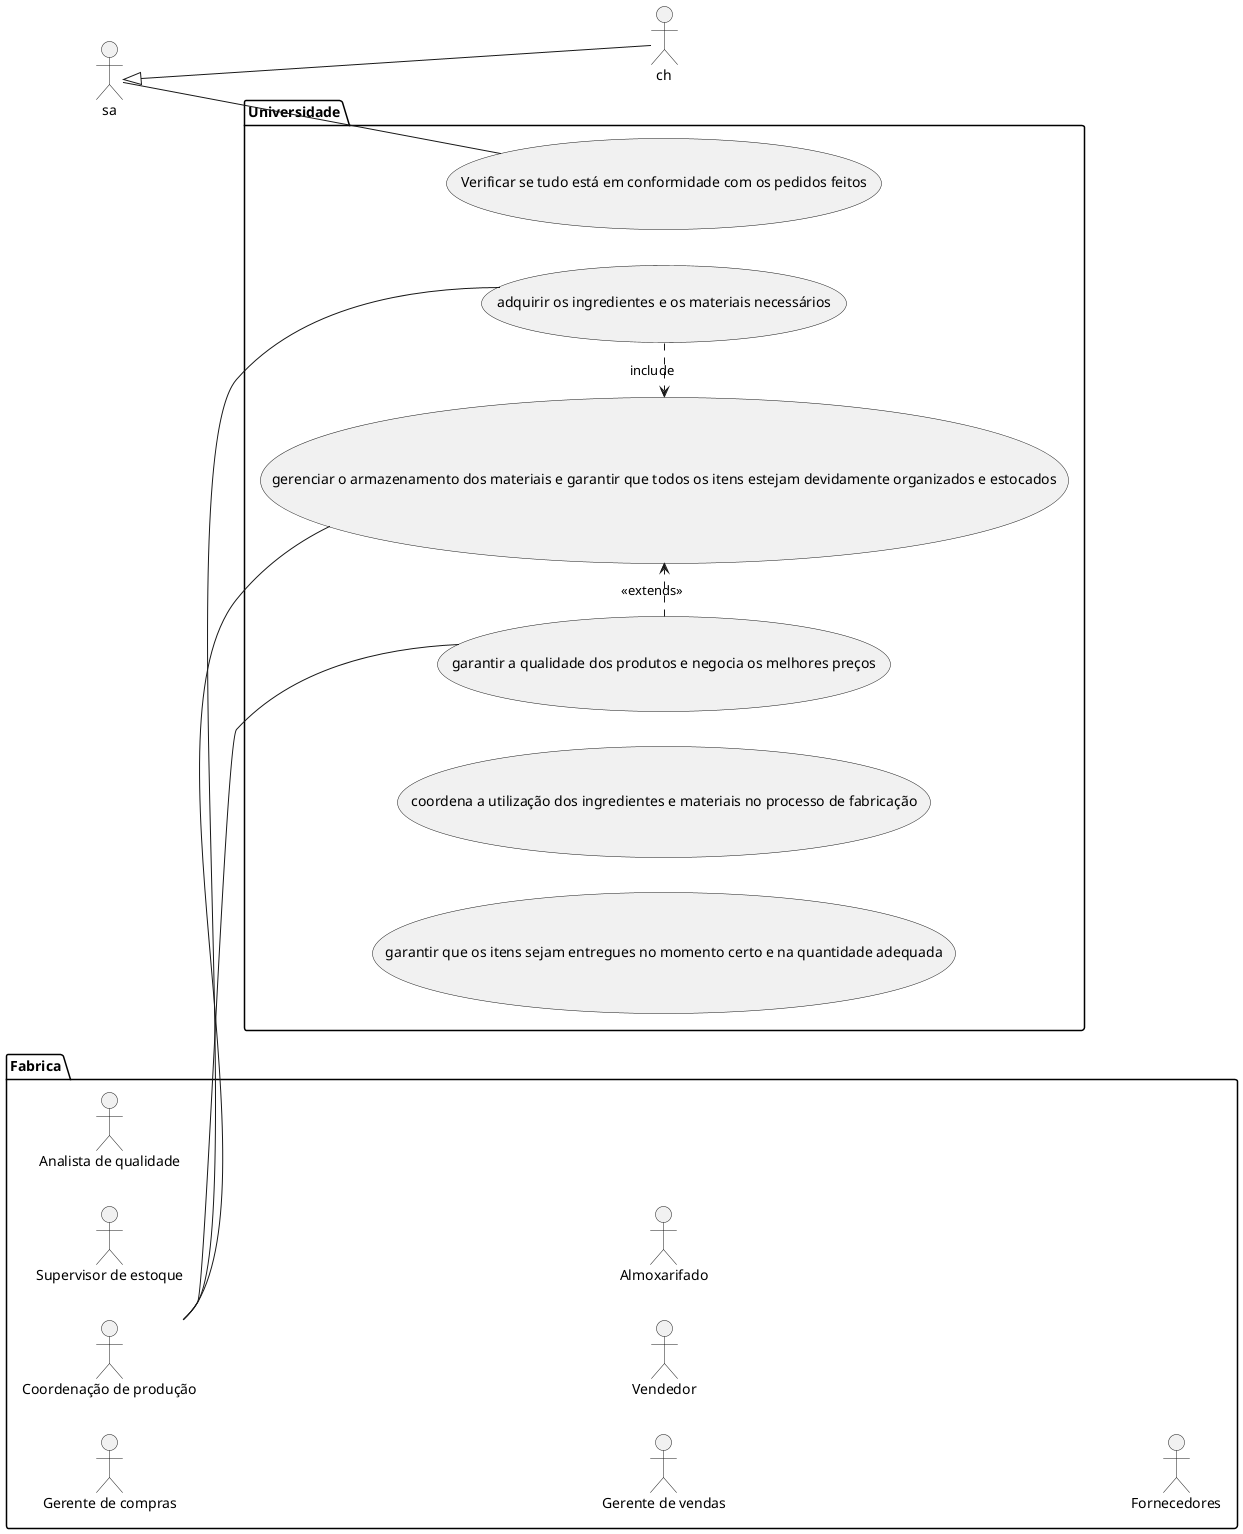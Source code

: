 @startuml Delicias_Gourmet
left to right direction
package Fabrica {
  actor "Gerente de compras" as a
  actor "Supervisor de estoque" as b
  actor "Coordenação de produção" as c
  actor "Analista de qualidade" as d
  actor "Gerente de vendas" as f
  actor "Vendedor" as e
  actor "Almoxarifado" as g
  actor "Fornecedores" as h

}
package Universidade {
  usecase "adquirir os ingredientes e os materiais necessários" as UC1
  usecase "gerenciar o armazenamento dos materiais e garantir que todos os itens estejam devidamente organizados e estocados" as UC2
  usecase "garantir a qualidade dos produtos e negocia os melhores preços" as UC3
  usecase "Verificar se tudo está em conformidade com os pedidos feitos" as UC4
  usecase "coordena a utilização dos ingredientes e materiais no processo de fabricação"
  usecase "garantir que os itens sejam entregues no momento certo e na quantidade adequada"

  (UC1) .> (UC2) : include
  (UC3) .> (UC2) : <<extends>>
}
sa -- UC4
c -- UC1
c -- UC2
c -- UC3
sa <|-- ch  
@enduml
